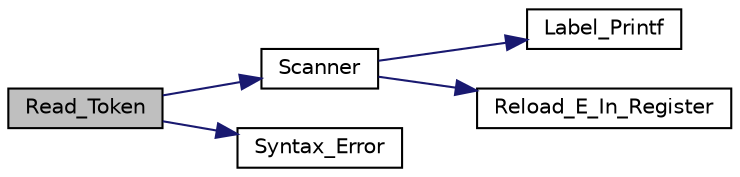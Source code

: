 digraph "Read_Token"
{
  edge [fontname="Helvetica",fontsize="10",labelfontname="Helvetica",labelfontsize="10"];
  node [fontname="Helvetica",fontsize="10",shape=record];
  rankdir="LR";
  Node1 [label="Read_Token",height=0.2,width=0.4,color="black", fillcolor="grey75", style="filled", fontcolor="black"];
  Node1 -> Node2 [color="midnightblue",fontsize="10",style="solid",fontname="Helvetica"];
  Node2 [label="Scanner",height=0.2,width=0.4,color="black", fillcolor="white", style="filled",URL="$ma__parser_8c.html#ab7c2794ba668d94c59a045d90a086622"];
  Node2 -> Node3 [color="midnightblue",fontsize="10",style="solid",fontname="Helvetica"];
  Node3 [label="Label_Printf",height=0.2,width=0.4,color="black", fillcolor="white", style="filled",URL="$ma2asm_8c.html#a55647b9192e0e0e7eb3e53f712402558"];
  Node2 -> Node4 [color="midnightblue",fontsize="10",style="solid",fontname="Helvetica"];
  Node4 [label="Reload_E_In_Register",height=0.2,width=0.4,color="black", fillcolor="white", style="filled",URL="$alpha__any_8c.html#a53bd6fca87a2fd6ae394bd63c5689edf"];
  Node1 -> Node5 [color="midnightblue",fontsize="10",style="solid",fontname="Helvetica"];
  Node5 [label="Syntax_Error",height=0.2,width=0.4,color="black", fillcolor="white", style="filled",URL="$ma__parser_8c.html#a00f9ed3bd2f87261ec6e2f0fa667dfce"];
}
